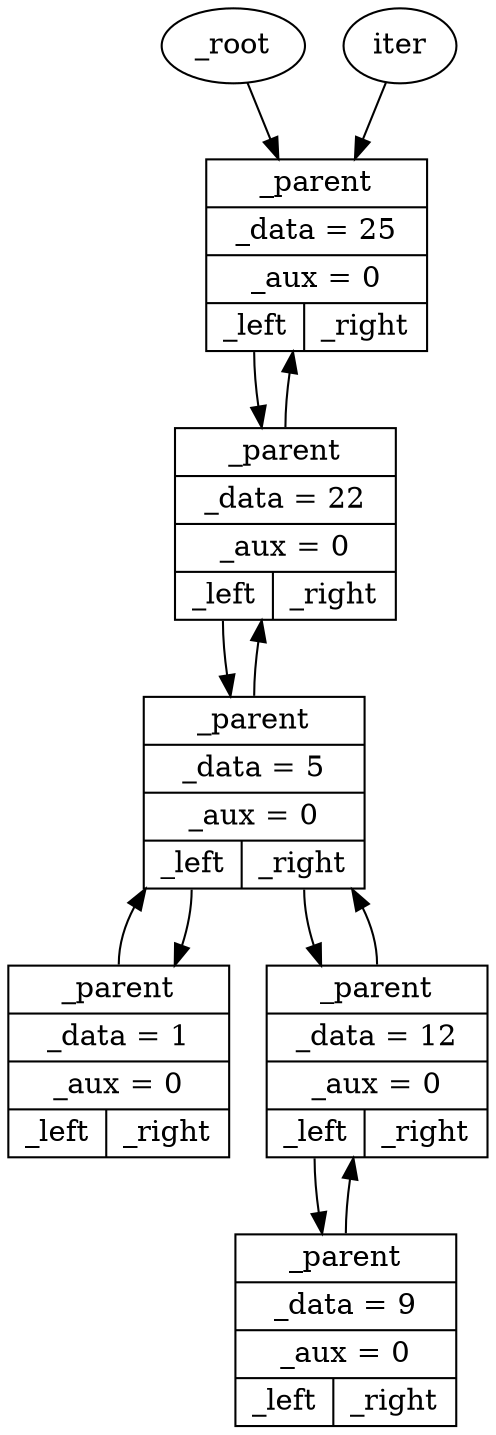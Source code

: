 digraph {
root [label="_root"];
root -> node0x1bdb100;
node0x1bdb010 [shape=record,label="{<parent> _parent | _data = 12 | _aux = 0 | { <left> _left | <right> _right } }"];
node0x1bdb040 [shape=record,label="{<parent> _parent | _data = 5 | _aux = 0 | { <left> _left | <right> _right } }"];
node0x1bdb070 [shape=record,label="{<parent> _parent | _data = 22 | _aux = 0 | { <left> _left | <right> _right } }"];
node0x1bdb0a0 [shape=record,label="{<parent> _parent | _data = 1 | _aux = 0 | { <left> _left | <right> _right } }"];
node0x1bdb0d0 [shape=record,label="{<parent> _parent | _data = 9 | _aux = 0 | { <left> _left | <right> _right } }"];
node0x1bdb100 [shape=record,label="{<parent> _parent | _data = 25 | _aux = 0 | { <left> _left | <right> _right } }"];
node0x1bdb010:parent:n -> node0x1bdb040;
node0x1bdb010:left:s -> node0x1bdb0d0;
node0x1bdb040:parent:n -> node0x1bdb070;
node0x1bdb040:left:s -> node0x1bdb0a0;
node0x1bdb040:right:s -> node0x1bdb010;
node0x1bdb070:parent:n -> node0x1bdb100;
node0x1bdb070:left:s -> node0x1bdb040;
node0x1bdb0a0:parent:n -> node0x1bdb040;
node0x1bdb0d0:parent:n -> node0x1bdb010;
node0x1bdb100:left:s -> node0x1bdb070;
iter -> node0x1bdb100;
}
